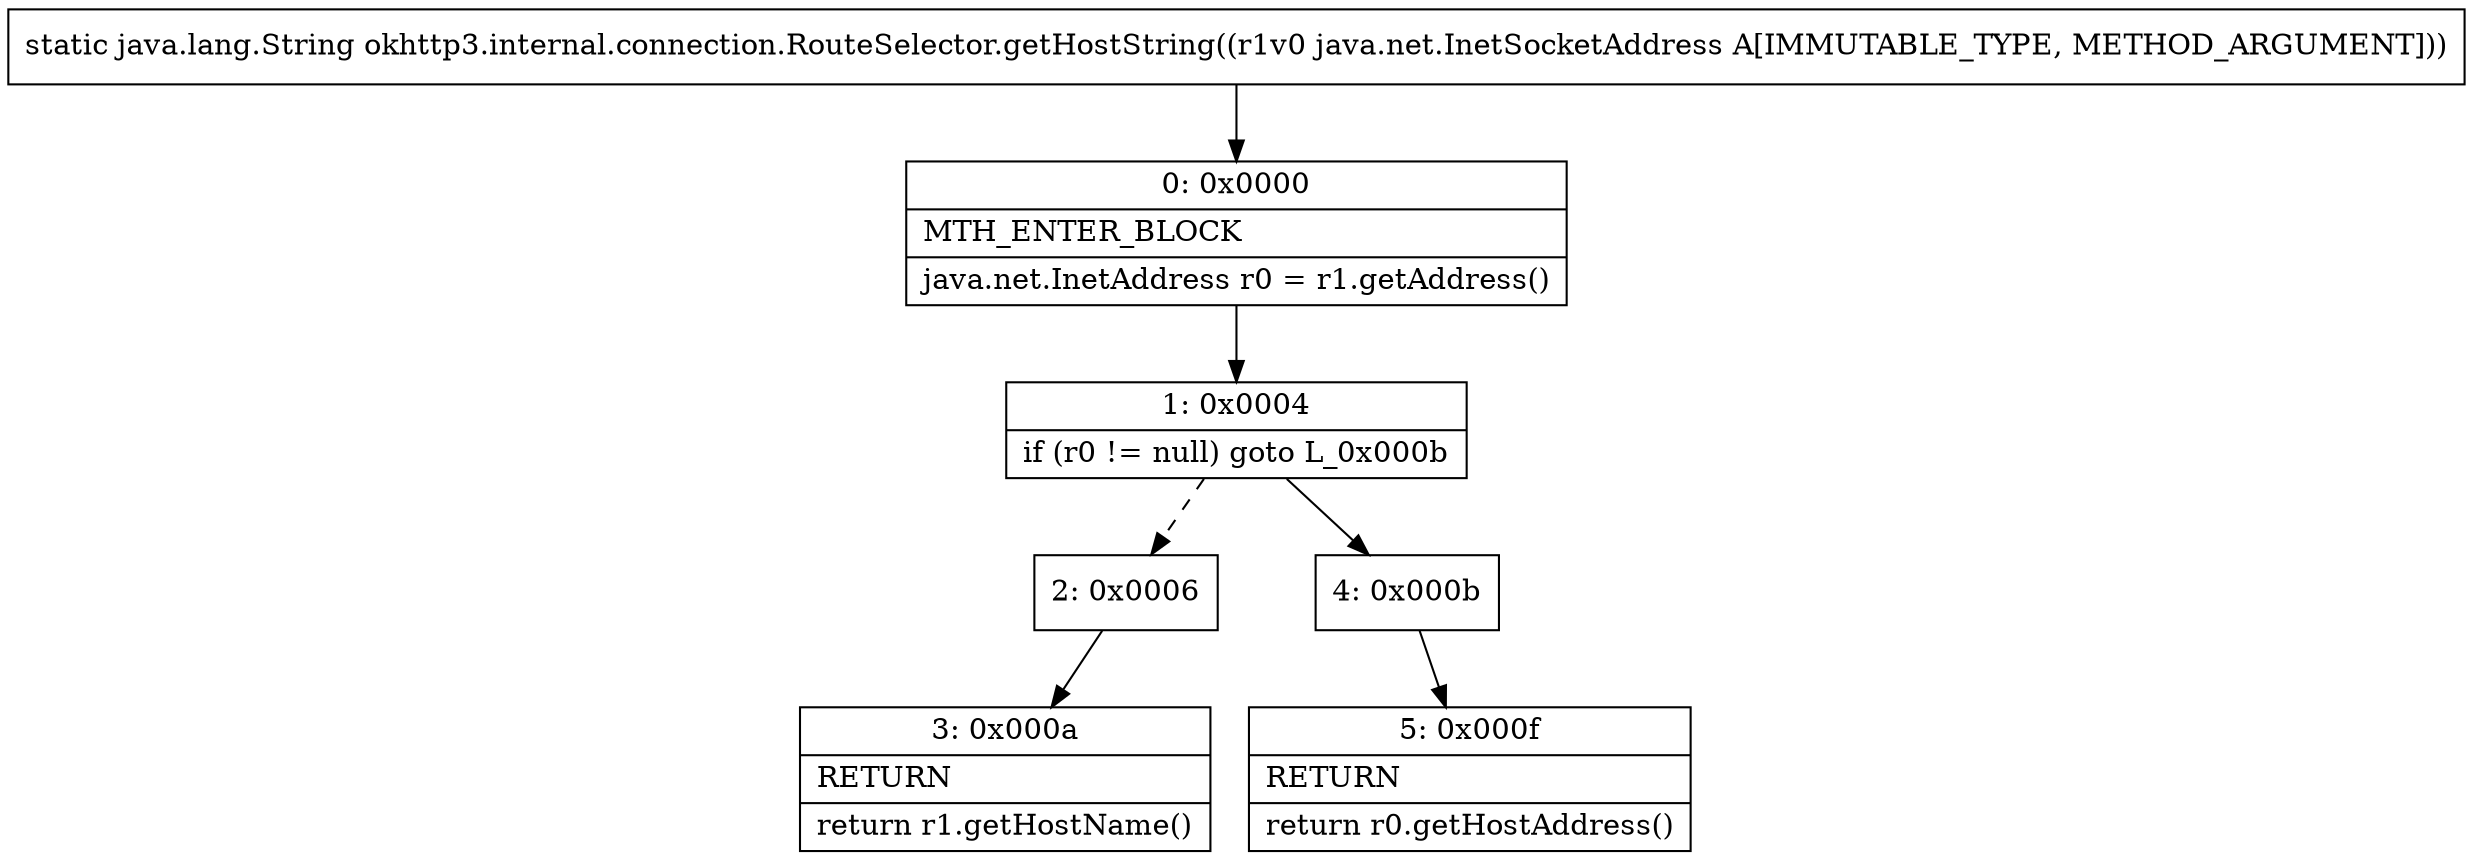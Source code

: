 digraph "CFG forokhttp3.internal.connection.RouteSelector.getHostString(Ljava\/net\/InetSocketAddress;)Ljava\/lang\/String;" {
Node_0 [shape=record,label="{0\:\ 0x0000|MTH_ENTER_BLOCK\l|java.net.InetAddress r0 = r1.getAddress()\l}"];
Node_1 [shape=record,label="{1\:\ 0x0004|if (r0 != null) goto L_0x000b\l}"];
Node_2 [shape=record,label="{2\:\ 0x0006}"];
Node_3 [shape=record,label="{3\:\ 0x000a|RETURN\l|return r1.getHostName()\l}"];
Node_4 [shape=record,label="{4\:\ 0x000b}"];
Node_5 [shape=record,label="{5\:\ 0x000f|RETURN\l|return r0.getHostAddress()\l}"];
MethodNode[shape=record,label="{static java.lang.String okhttp3.internal.connection.RouteSelector.getHostString((r1v0 java.net.InetSocketAddress A[IMMUTABLE_TYPE, METHOD_ARGUMENT])) }"];
MethodNode -> Node_0;
Node_0 -> Node_1;
Node_1 -> Node_2[style=dashed];
Node_1 -> Node_4;
Node_2 -> Node_3;
Node_4 -> Node_5;
}

